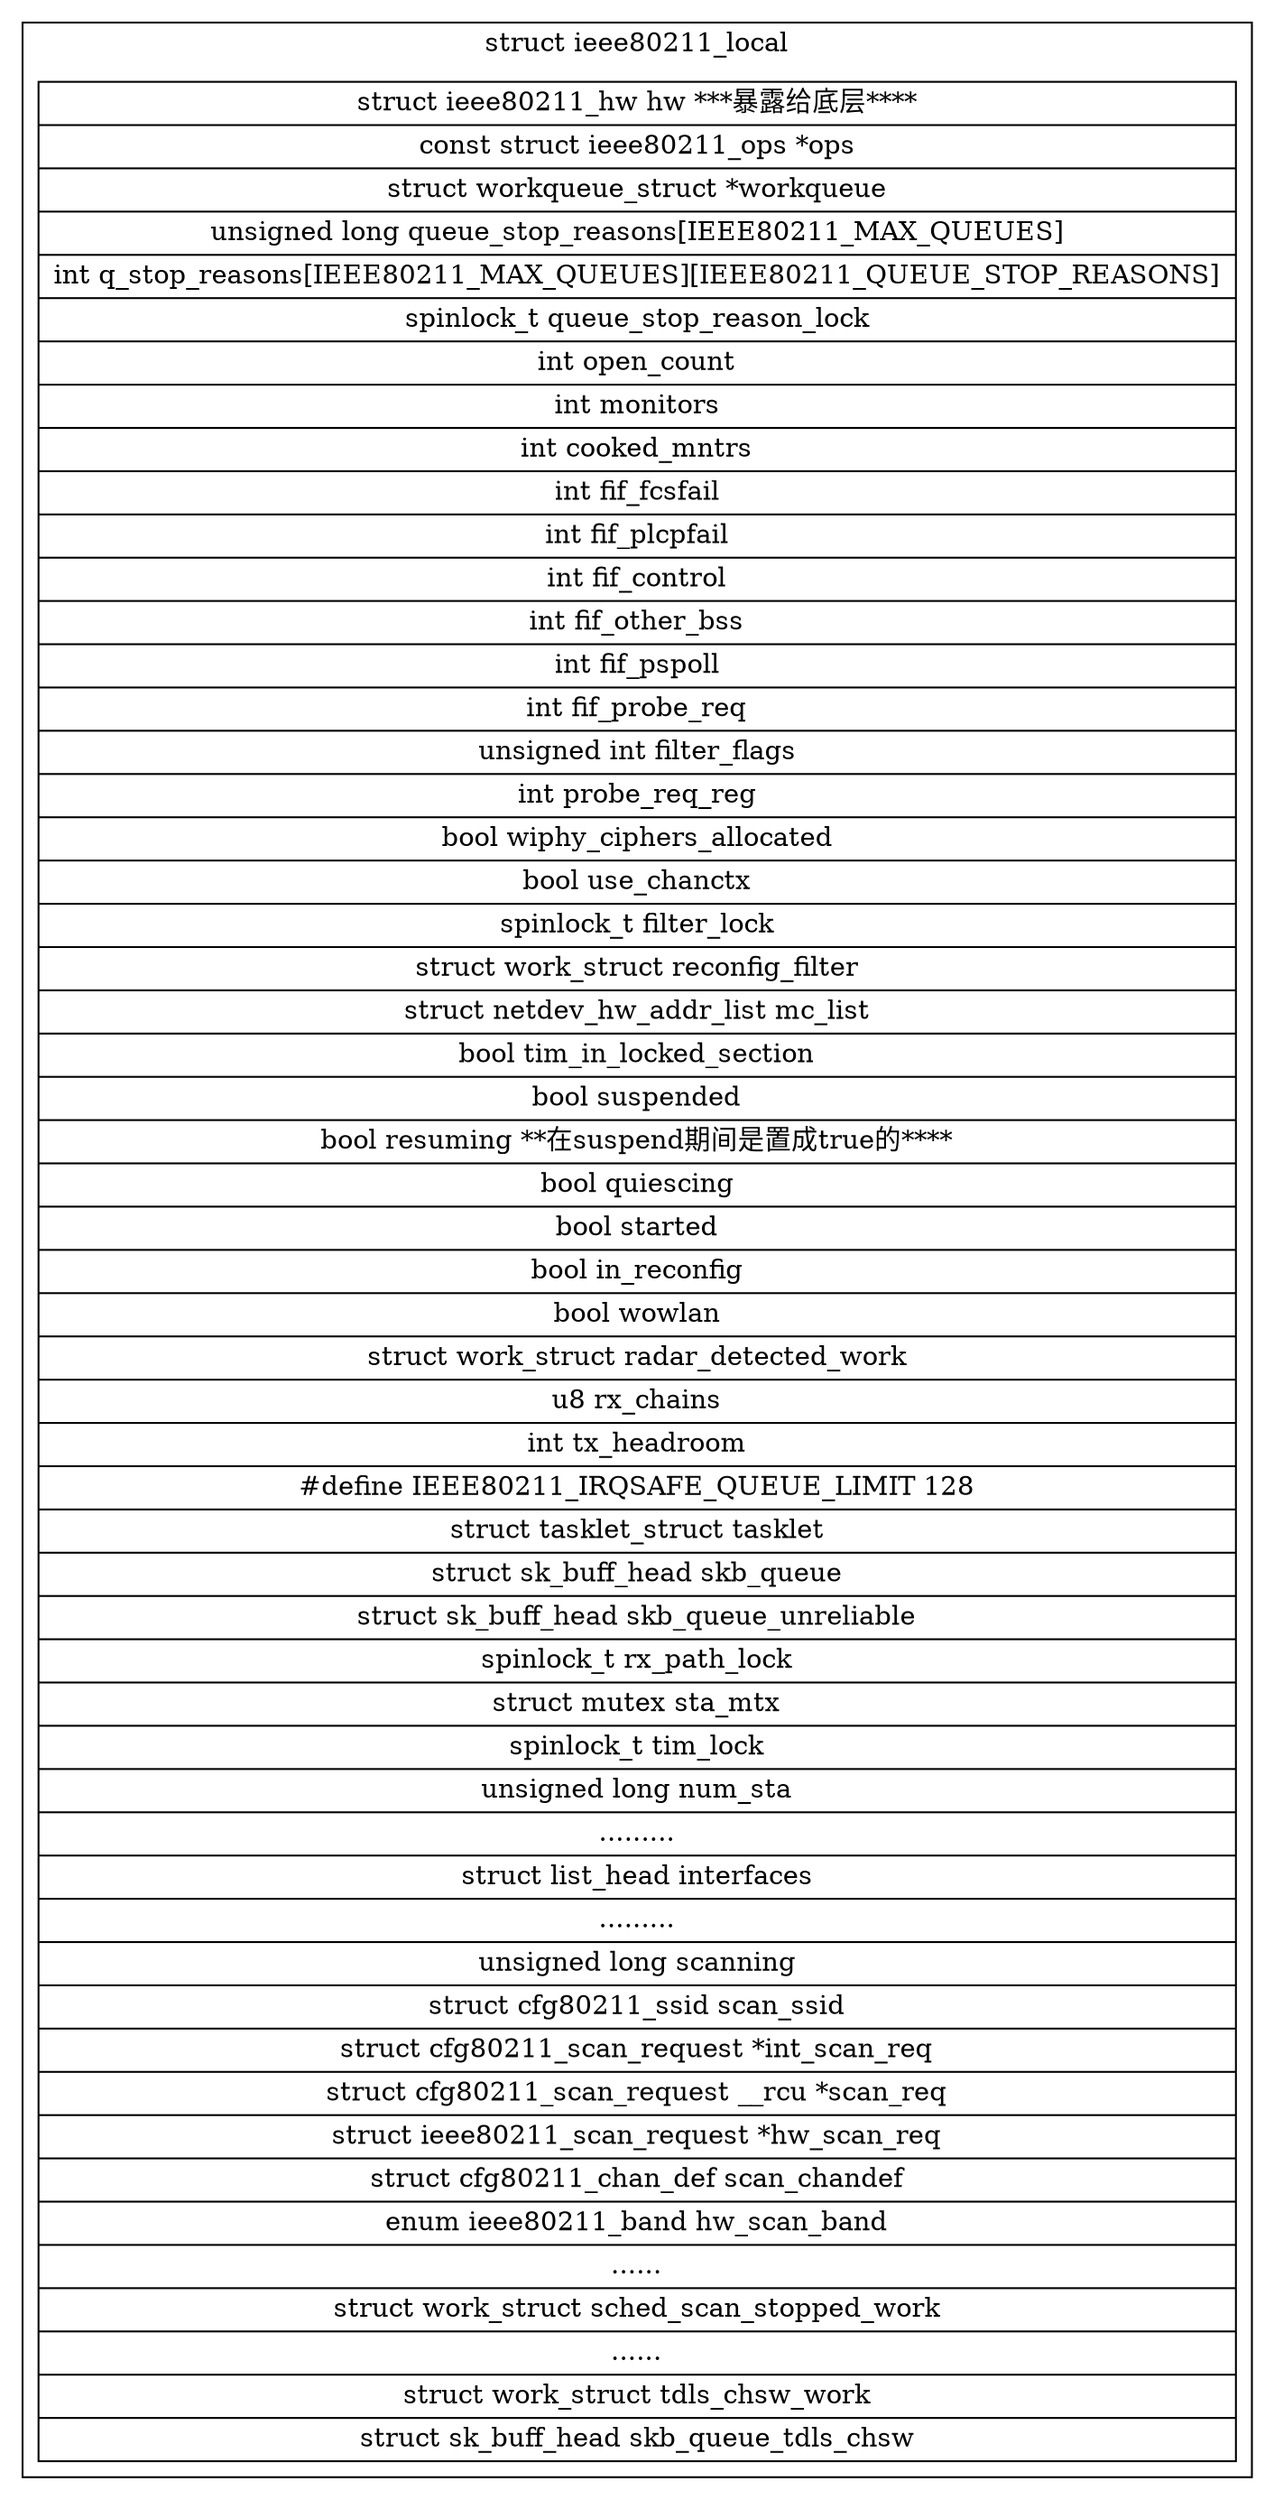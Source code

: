 digraph wifi{
	node[shape=record];

	subgraph cluster_struct_ieee80211_local{
		label="struct ieee80211_local";
		"struct ieee80211_local"[label="{
			struct ieee80211_hw hw ***暴露给底层****
			|const struct ieee80211_ops *ops
			|struct workqueue_struct *workqueue
			|unsigned long queue_stop_reasons[IEEE80211_MAX_QUEUES]
			|int q_stop_reasons[IEEE80211_MAX_QUEUES][IEEE80211_QUEUE_STOP_REASONS]
			|spinlock_t queue_stop_reason_lock
			|int open_count
			|int monitors | int cooked_mntrs
			|int fif_fcsfail|int fif_plcpfail|int  fif_control
			|int fif_other_bss|int fif_pspoll
			|int fif_probe_req|unsigned int filter_flags
			|int probe_req_reg
			|bool wiphy_ciphers_allocated
			|bool use_chanctx
			|spinlock_t filter_lock
			|struct work_struct reconfig_filter
			|struct netdev_hw_addr_list mc_list
			|bool tim_in_locked_section
			|bool suspended
			|bool resuming **在suspend期间是置成true的****
			|bool quiescing
			|bool started
			|bool in_reconfig
			|bool wowlan
			|struct work_struct radar_detected_work
			|u8 rx_chains
			|int tx_headroom
			|#define IEEE80211_IRQSAFE_QUEUE_LIMIT 128
			|struct tasklet_struct tasklet
			|struct sk_buff_head skb_queue
			|struct sk_buff_head skb_queue_unreliable
			|spinlock_t rx_path_lock
			|struct mutex sta_mtx
			|spinlock_t tim_lock
			|unsigned long num_sta
			|.........
			|struct list_head interfaces
			|.........
			|unsigned long scanning
			|struct cfg80211_ssid scan_ssid
			|struct cfg80211_scan_request *int_scan_req
			|struct cfg80211_scan_request __rcu *scan_req
			|struct ieee80211_scan_request *hw_scan_req
			|struct cfg80211_chan_def scan_chandef
			|enum ieee80211_band hw_scan_band
			|......
			|struct work_struct sched_scan_stopped_work
			|......
			|struct work_struct tdls_chsw_work
			|struct sk_buff_head skb_queue_tdls_chsw
		}"];
	}
}
